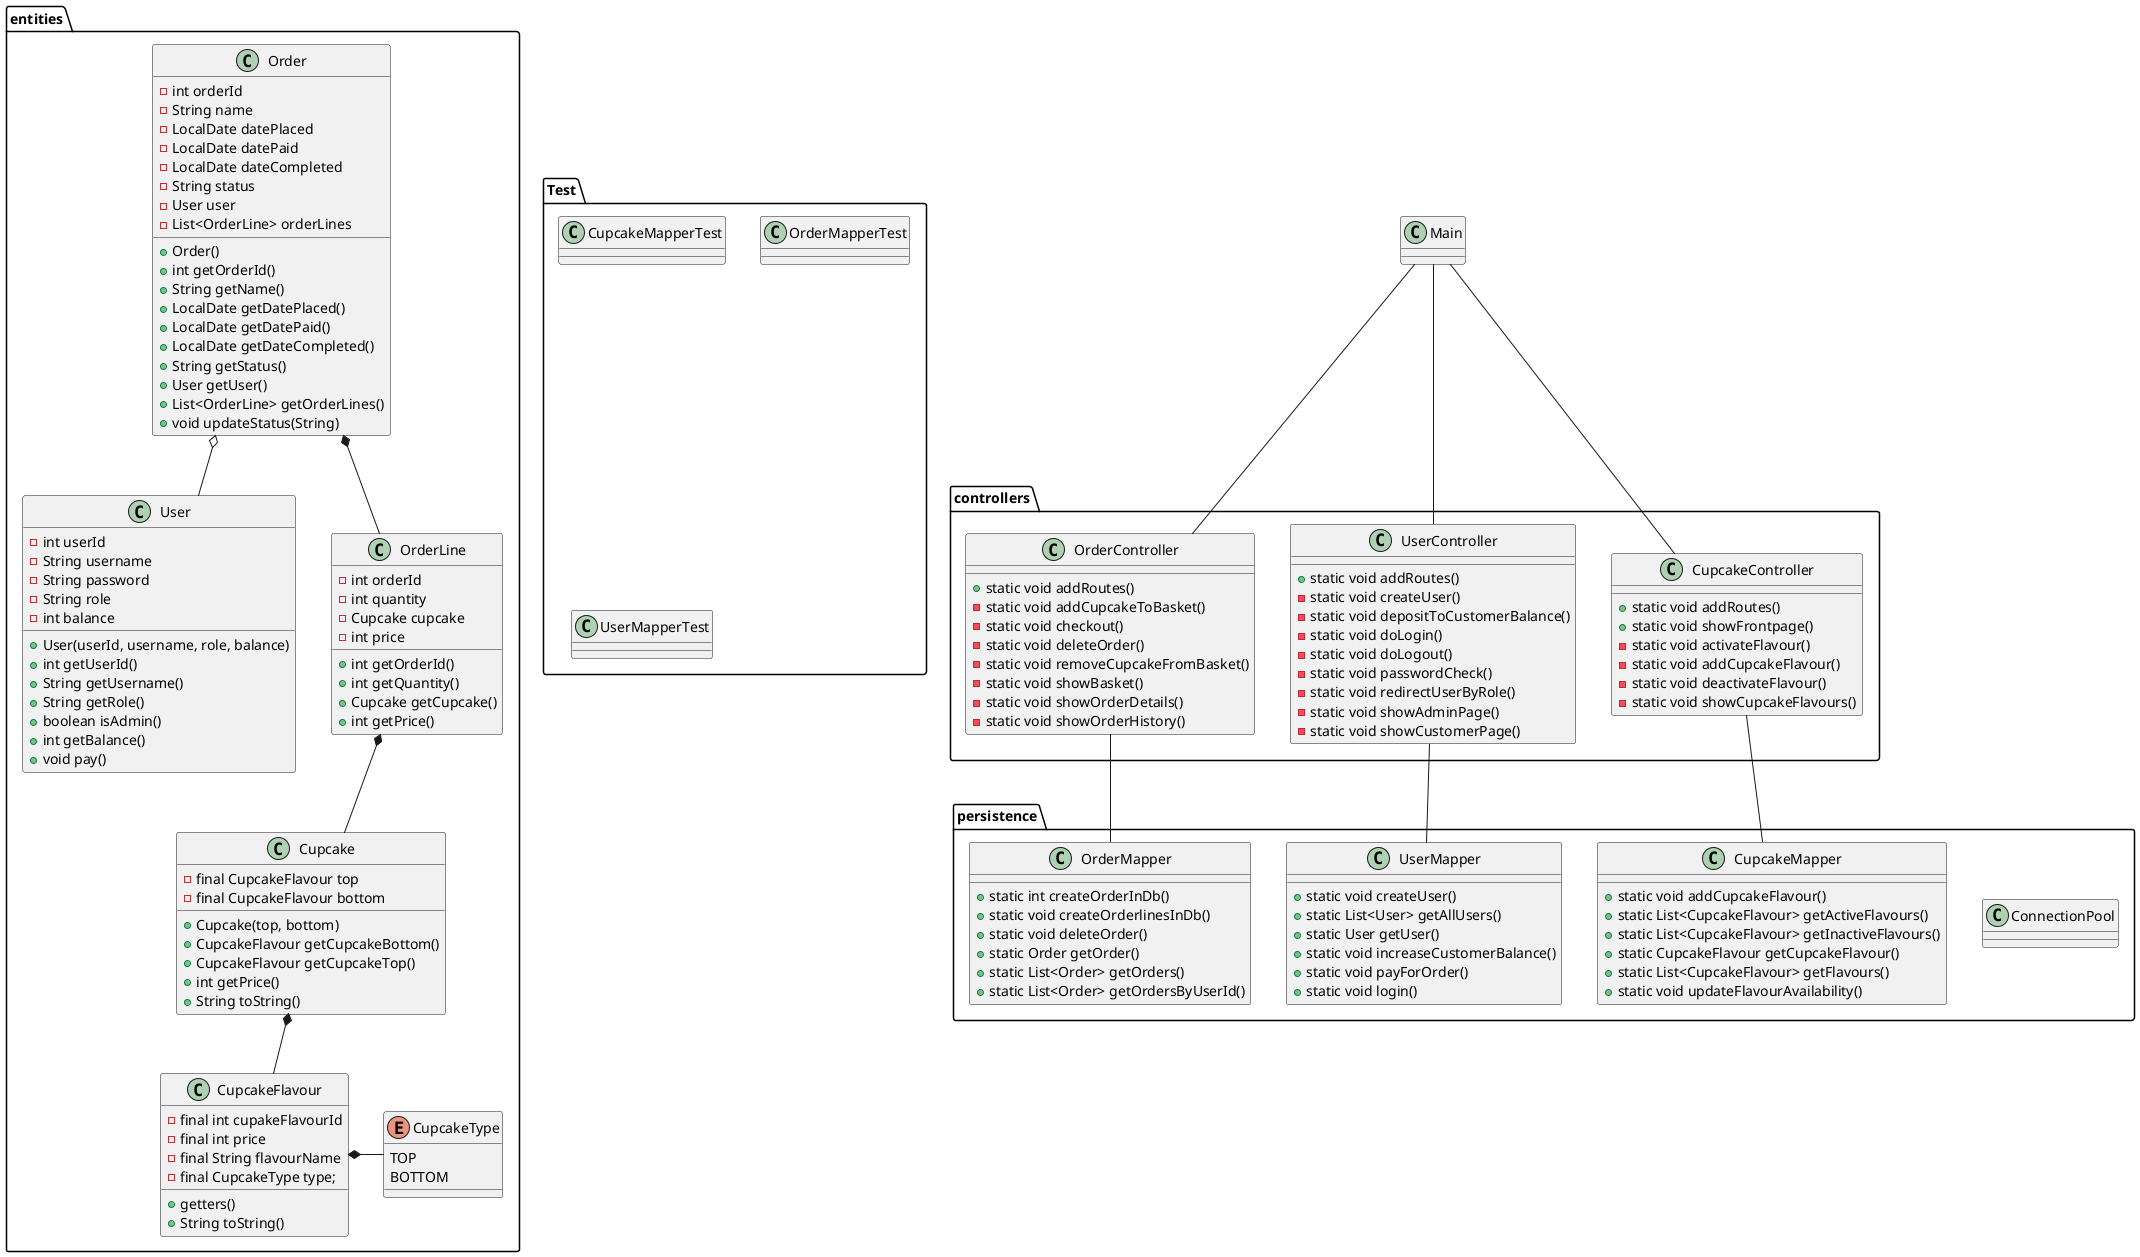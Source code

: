 @startuml
'https://plantuml.com/class-diagram

class Main {
}

package entities {
    enum CupcakeType {
        TOP
        BOTTOM
    }
    class CupcakeFlavour {
        - final int cupakeFlavourId
        - final int price
        - final String flavourName
        - final CupcakeType type;
        + getters()
        'override
        + String toString()
    }

    class Cupcake {
        - final CupcakeFlavour top
        - final CupcakeFlavour bottom
        + Cupcake(top, bottom)
        + CupcakeFlavour getCupcakeBottom()
        + CupcakeFlavour getCupcakeTop()
        + int getPrice()
        'override
        + String toString()
    }

    class User {
        - int userId
        - String username
        - String password
        - String role
        - int balance
        + User(userId, username, role, balance)
        + int getUserId()
        + String getUsername()
        + String getRole()
        + boolean isAdmin()
        + int getBalance()
        + void pay()
    }

    class Order {
        - int orderId
        - String name
        - LocalDate datePlaced
        - LocalDate datePaid
        - LocalDate dateCompleted
        - String status
        - User user
        - List<OrderLine> orderLines
        + Order()
        + int getOrderId()
        + String getName()
        + LocalDate getDatePlaced()
        + LocalDate getDatePaid()
        + LocalDate getDateCompleted()
        + String getStatus()
        + User getUser()
        + List<OrderLine> getOrderLines()
        + void updateStatus(String)
    }
    class OrderLine {
        - int orderId
        - int quantity
        - Cupcake cupcake
        - int price
        + int getOrderId()
        + int getQuantity()
        + Cupcake getCupcake()
        + int getPrice()
    }
}

package controllers {
    class CupcakeController {
        + static void addRoutes()
        + static void showFrontpage()
        - static void activateFlavour()
        - static void addCupcakeFlavour()
        - static void deactivateFlavour()
        - static void showCupcakeFlavours()

    }
    class UserController {
        + static void addRoutes()
        - static void createUser()
        - static void depositToCustomerBalance()
        - static void doLogin()
        - static void doLogout()
        - static void passwordCheck()
        - static void redirectUserByRole()
        - static void showAdminPage()
        - static void showCustomerPage()
    }
    class OrderController {
        + static void addRoutes()
        - static void addCupcakeToBasket()
        - static void checkout()
        - static void deleteOrder()
        - static void removeCupcakeFromBasket()
        - static void showBasket()
        - static void showOrderDetails()
        - static void showOrderHistory()
    }
}

package persistence {
    class ConnectionPool {
    }
    class CupcakeMapper {
        + static void addCupcakeFlavour()
        + static List<CupcakeFlavour> getActiveFlavours()
        + static List<CupcakeFlavour> getInactiveFlavours()
        + static CupcakeFlavour getCupcakeFlavour()
        + static List<CupcakeFlavour> getFlavours()
        + static void updateFlavourAvailability()

    }
    class OrderMapper {
        + static int createOrderInDb()
        + static void createOrderlinesInDb()
        + static void deleteOrder()
        + static Order getOrder()
        + static List<Order> getOrders()
        + static List<Order> getOrdersByUserId()
    }

    class UserMapper {
        + static void createUser()
        + static List<User> getAllUsers()
        + static User getUser()
        + static void increaseCustomerBalance()
        + static void payForOrder()
        + static void login()
    }
}

package Test {
    class CupcakeMapperTest {
        }
    class OrderMapperTest {
        }
    class UserMapperTest {
        }
}

Main -- CupcakeController
Main -- OrderController
Main -- UserController
CupcakeController -- CupcakeMapper
OrderController -- OrderMapper
UserController -- UserMapper
Cupcake *-- CupcakeFlavour
Order *-- OrderLine
Order o-- User
OrderLine *-- Cupcake
CupcakeFlavour *- CupcakeType

@enduml